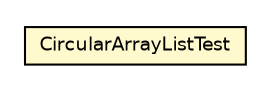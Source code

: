 #!/usr/local/bin/dot
#
# Class diagram 
# Generated by UMLGraph version R5_6-24-gf6e263 (http://www.umlgraph.org/)
#

digraph G {
	edge [fontname="Helvetica",fontsize=10,labelfontname="Helvetica",labelfontsize=10];
	node [fontname="Helvetica",fontsize=10,shape=plaintext];
	nodesep=0.25;
	ranksep=0.5;
	// com.rockhoppertech.collections.CircularArrayListTest
	c817 [label=<<table title="com.rockhoppertech.collections.CircularArrayListTest" border="0" cellborder="1" cellspacing="0" cellpadding="2" port="p" bgcolor="lemonChiffon" href="./CircularArrayListTest.html">
		<tr><td><table border="0" cellspacing="0" cellpadding="1">
<tr><td align="center" balign="center"> CircularArrayListTest </td></tr>
		</table></td></tr>
		</table>>, URL="./CircularArrayListTest.html", fontname="Helvetica", fontcolor="black", fontsize=9.0];
}

